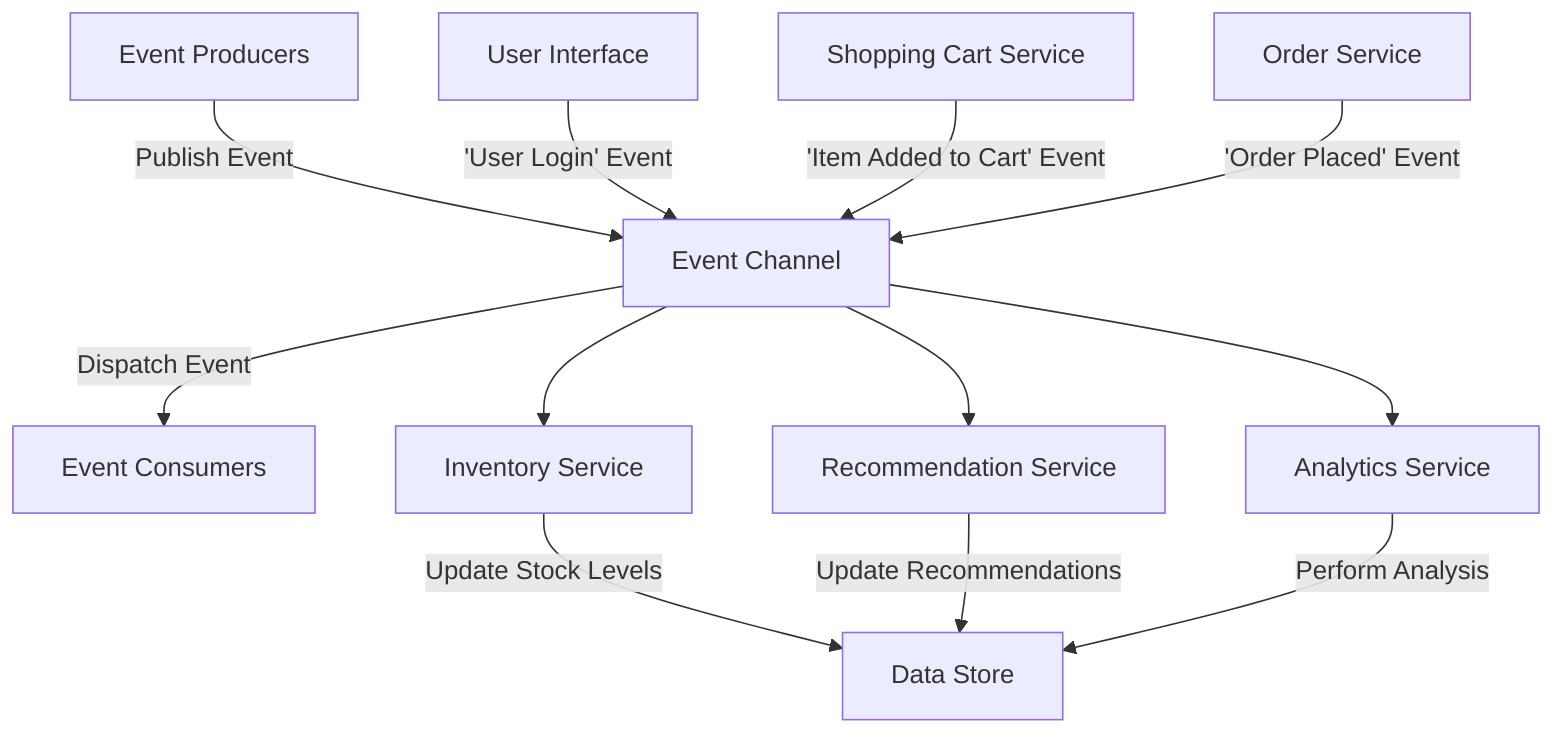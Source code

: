 graph TB
    A[Event Producers] -- Publish Event --> B[Event Channel]
    B -- Dispatch Event --> C[Event Consumers]

    A1[User Interface] -- 'User Login' Event --> B
    A2[Shopping Cart Service] -- 'Item Added to Cart' Event --> B
    A3[Order Service] -- 'Order Placed' Event --> B

    B --> C1[Inventory Service]
    B --> C2[Recommendation Service]
    B --> C3[Analytics Service]

    C1 -- Update Stock Levels --> D[Data Store]
    C2 -- Update Recommendations --> D
    C3 -- Perform Analysis --> D
